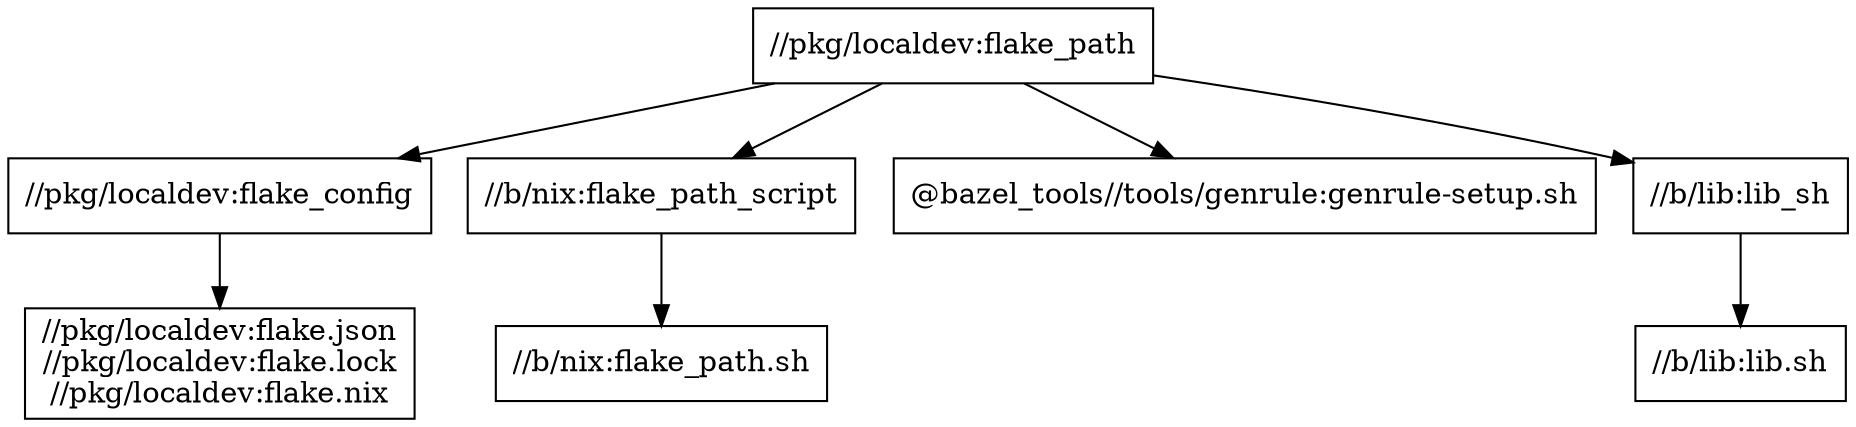 digraph mygraph {
  node [shape=box];
  "//pkg/localdev:flake_path"
  "//pkg/localdev:flake_path" -> "//pkg/localdev:flake_config"
  "//pkg/localdev:flake_path" -> "//b/nix:flake_path_script"
  "//pkg/localdev:flake_path" -> "@bazel_tools//tools/genrule:genrule-setup.sh"
  "//pkg/localdev:flake_path" -> "//b/lib:lib_sh"
  "//b/lib:lib_sh"
  "//b/lib:lib_sh" -> "//b/lib:lib.sh"
  "//b/lib:lib.sh"
  "//b/nix:flake_path_script"
  "//b/nix:flake_path_script" -> "//b/nix:flake_path.sh"
  "//b/nix:flake_path.sh"
  "//pkg/localdev:flake_config"
  "//pkg/localdev:flake_config" -> "//pkg/localdev:flake.json\n//pkg/localdev:flake.lock\n//pkg/localdev:flake.nix"
  "@bazel_tools//tools/genrule:genrule-setup.sh"
  "//pkg/localdev:flake.json\n//pkg/localdev:flake.lock\n//pkg/localdev:flake.nix"
}
